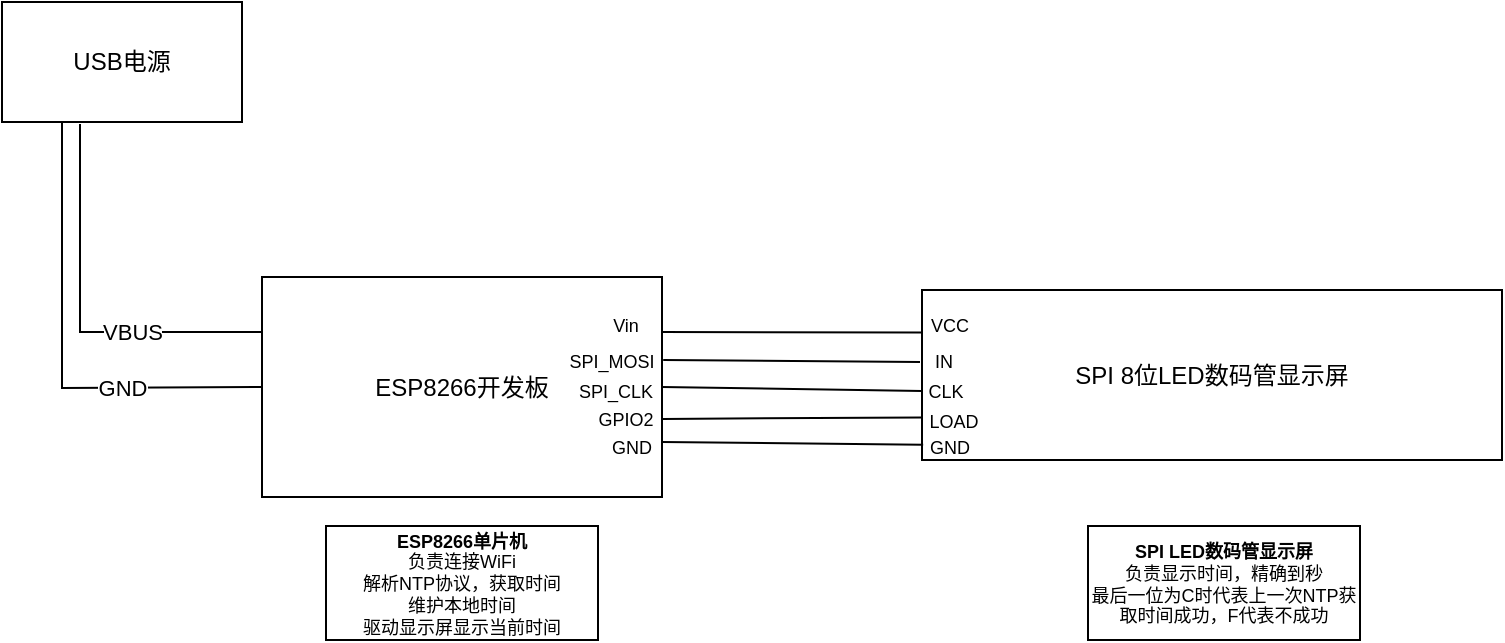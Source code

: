 <mxfile version="20.5.1" type="github">
  <diagram id="xDvwOLDfmY0kak_MDMXG" name="Page-1">
    <mxGraphModel dx="981" dy="508" grid="1" gridSize="1" guides="1" tooltips="1" connect="1" arrows="1" fold="1" page="1" pageScale="1" pageWidth="850" pageHeight="1100" math="0" shadow="0">
      <root>
        <mxCell id="0" />
        <mxCell id="1" parent="0" />
        <mxCell id="0OS4GDLedx3yr6wNYJrS-1" value="ESP8266开发板" style="rounded=0;whiteSpace=wrap;html=1;" parent="1" vertex="1">
          <mxGeometry x="160" y="227.5" width="200" height="110" as="geometry" />
        </mxCell>
        <mxCell id="0OS4GDLedx3yr6wNYJrS-2" value="SPI 8位LED数码管显示屏" style="rounded=0;whiteSpace=wrap;html=1;" parent="1" vertex="1">
          <mxGeometry x="490" y="234" width="290" height="85" as="geometry" />
        </mxCell>
        <mxCell id="0OS4GDLedx3yr6wNYJrS-3" value="USB电源" style="rounded=0;whiteSpace=wrap;html=1;" parent="1" vertex="1">
          <mxGeometry x="30" y="90" width="120" height="60" as="geometry" />
        </mxCell>
        <mxCell id="0OS4GDLedx3yr6wNYJrS-4" value="" style="endArrow=none;html=1;rounded=0;entryX=0.325;entryY=1.017;entryDx=0;entryDy=0;entryPerimeter=0;exitX=0;exitY=0.25;exitDx=0;exitDy=0;" parent="1" source="0OS4GDLedx3yr6wNYJrS-1" target="0OS4GDLedx3yr6wNYJrS-3" edge="1">
          <mxGeometry width="50" height="50" relative="1" as="geometry">
            <mxPoint x="400" y="430" as="sourcePoint" />
            <mxPoint x="450" y="380" as="targetPoint" />
            <Array as="points">
              <mxPoint x="69" y="255" />
            </Array>
          </mxGeometry>
        </mxCell>
        <mxCell id="0OS4GDLedx3yr6wNYJrS-6" value="VBUS" style="edgeLabel;html=1;align=center;verticalAlign=middle;resizable=0;points=[];" parent="0OS4GDLedx3yr6wNYJrS-4" vertex="1" connectable="0">
          <mxGeometry x="-0.333" relative="1" as="geometry">
            <mxPoint as="offset" />
          </mxGeometry>
        </mxCell>
        <mxCell id="0OS4GDLedx3yr6wNYJrS-5" value="" style="endArrow=none;html=1;rounded=0;entryX=0.25;entryY=1;entryDx=0;entryDy=0;exitX=0;exitY=0.5;exitDx=0;exitDy=0;" parent="1" source="0OS4GDLedx3yr6wNYJrS-1" target="0OS4GDLedx3yr6wNYJrS-3" edge="1">
          <mxGeometry width="50" height="50" relative="1" as="geometry">
            <mxPoint x="400" y="430" as="sourcePoint" />
            <mxPoint x="450" y="380" as="targetPoint" />
            <Array as="points">
              <mxPoint x="60" y="283" />
            </Array>
          </mxGeometry>
        </mxCell>
        <mxCell id="0OS4GDLedx3yr6wNYJrS-7" value="GND" style="edgeLabel;html=1;align=center;verticalAlign=middle;resizable=0;points=[];" parent="0OS4GDLedx3yr6wNYJrS-5" vertex="1" connectable="0">
          <mxGeometry x="-0.315" relative="1" as="geometry">
            <mxPoint x="10" as="offset" />
          </mxGeometry>
        </mxCell>
        <mxCell id="bNrwILVf-Zr8JwfPkbtk-2" value="" style="endArrow=none;html=1;rounded=0;exitX=1;exitY=0.25;exitDx=0;exitDy=0;entryX=0;entryY=0.25;entryDx=0;entryDy=0;" edge="1" parent="1" source="0OS4GDLedx3yr6wNYJrS-1" target="0OS4GDLedx3yr6wNYJrS-2">
          <mxGeometry width="50" height="50" relative="1" as="geometry">
            <mxPoint x="370" y="370" as="sourcePoint" />
            <mxPoint x="420" y="320" as="targetPoint" />
          </mxGeometry>
        </mxCell>
        <mxCell id="bNrwILVf-Zr8JwfPkbtk-3" value="" style="endArrow=none;html=1;rounded=0;exitX=1;exitY=0.75;exitDx=0;exitDy=0;entryX=0.002;entryY=0.91;entryDx=0;entryDy=0;entryPerimeter=0;" edge="1" parent="1" source="0OS4GDLedx3yr6wNYJrS-1" target="0OS4GDLedx3yr6wNYJrS-2">
          <mxGeometry width="50" height="50" relative="1" as="geometry">
            <mxPoint x="372" y="374" as="sourcePoint" />
            <mxPoint x="486" y="310" as="targetPoint" />
          </mxGeometry>
        </mxCell>
        <mxCell id="bNrwILVf-Zr8JwfPkbtk-6" value="Vin" style="text;html=1;strokeColor=none;fillColor=none;align=center;verticalAlign=middle;whiteSpace=wrap;rounded=0;fontSize=9;" vertex="1" parent="1">
          <mxGeometry x="330" y="246" width="24" height="12" as="geometry" />
        </mxCell>
        <mxCell id="bNrwILVf-Zr8JwfPkbtk-7" value="VCC" style="text;html=1;strokeColor=none;fillColor=none;align=center;verticalAlign=middle;whiteSpace=wrap;rounded=0;fontSize=9;" vertex="1" parent="1">
          <mxGeometry x="492" y="246" width="24" height="12" as="geometry" />
        </mxCell>
        <mxCell id="bNrwILVf-Zr8JwfPkbtk-9" value="GND" style="text;html=1;strokeColor=none;fillColor=none;align=center;verticalAlign=middle;whiteSpace=wrap;rounded=0;fontSize=9;" vertex="1" parent="1">
          <mxGeometry x="333" y="307" width="24" height="12" as="geometry" />
        </mxCell>
        <mxCell id="bNrwILVf-Zr8JwfPkbtk-10" value="GND" style="text;html=1;strokeColor=none;fillColor=none;align=center;verticalAlign=middle;whiteSpace=wrap;rounded=0;fontSize=9;" vertex="1" parent="1">
          <mxGeometry x="492" y="307" width="24" height="12" as="geometry" />
        </mxCell>
        <mxCell id="bNrwILVf-Zr8JwfPkbtk-12" value="SPI_MOSI" style="text;html=1;strokeColor=none;fillColor=none;align=center;verticalAlign=middle;whiteSpace=wrap;rounded=0;fontSize=9;" vertex="1" parent="1">
          <mxGeometry x="323" y="264" width="24" height="12" as="geometry" />
        </mxCell>
        <mxCell id="bNrwILVf-Zr8JwfPkbtk-13" value="IN" style="text;html=1;strokeColor=none;fillColor=none;align=center;verticalAlign=middle;whiteSpace=wrap;rounded=0;fontSize=9;" vertex="1" parent="1">
          <mxGeometry x="489" y="264" width="24" height="12" as="geometry" />
        </mxCell>
        <mxCell id="bNrwILVf-Zr8JwfPkbtk-14" value="CLK" style="text;html=1;strokeColor=none;fillColor=none;align=center;verticalAlign=middle;whiteSpace=wrap;rounded=0;fontSize=9;" vertex="1" parent="1">
          <mxGeometry x="490" y="278.5" width="24" height="12" as="geometry" />
        </mxCell>
        <mxCell id="bNrwILVf-Zr8JwfPkbtk-15" value="LOAD" style="text;html=1;strokeColor=none;fillColor=none;align=center;verticalAlign=middle;whiteSpace=wrap;rounded=0;fontSize=9;" vertex="1" parent="1">
          <mxGeometry x="494" y="293.5" width="24" height="12" as="geometry" />
        </mxCell>
        <mxCell id="bNrwILVf-Zr8JwfPkbtk-16" value="SPI_CLK" style="text;html=1;strokeColor=none;fillColor=none;align=center;verticalAlign=middle;whiteSpace=wrap;rounded=0;fontSize=9;" vertex="1" parent="1">
          <mxGeometry x="325" y="278.5" width="24" height="12" as="geometry" />
        </mxCell>
        <mxCell id="bNrwILVf-Zr8JwfPkbtk-18" value="GPIO2" style="text;html=1;strokeColor=none;fillColor=none;align=center;verticalAlign=middle;whiteSpace=wrap;rounded=0;fontSize=9;" vertex="1" parent="1">
          <mxGeometry x="330" y="292.5" width="24" height="12" as="geometry" />
        </mxCell>
        <mxCell id="bNrwILVf-Zr8JwfPkbtk-20" value="" style="endArrow=none;html=1;rounded=0;fontSize=9;exitX=1.003;exitY=0.377;exitDx=0;exitDy=0;exitPerimeter=0;entryX=0;entryY=0.5;entryDx=0;entryDy=0;" edge="1" parent="1" source="0OS4GDLedx3yr6wNYJrS-1" target="bNrwILVf-Zr8JwfPkbtk-13">
          <mxGeometry width="50" height="50" relative="1" as="geometry">
            <mxPoint x="372" y="350" as="sourcePoint" />
            <mxPoint x="422" y="300" as="targetPoint" />
          </mxGeometry>
        </mxCell>
        <mxCell id="bNrwILVf-Zr8JwfPkbtk-21" value="" style="endArrow=none;html=1;rounded=0;fontSize=9;exitX=1;exitY=0.5;exitDx=0;exitDy=0;entryX=0;entryY=0.5;entryDx=0;entryDy=0;" edge="1" parent="1" source="0OS4GDLedx3yr6wNYJrS-1" target="bNrwILVf-Zr8JwfPkbtk-14">
          <mxGeometry width="50" height="50" relative="1" as="geometry">
            <mxPoint x="373" y="349" as="sourcePoint" />
            <mxPoint x="423" y="299" as="targetPoint" />
          </mxGeometry>
        </mxCell>
        <mxCell id="bNrwILVf-Zr8JwfPkbtk-22" value="" style="endArrow=none;html=1;rounded=0;fontSize=9;exitX=1.001;exitY=0.645;exitDx=0;exitDy=0;exitPerimeter=0;entryX=0;entryY=0.75;entryDx=0;entryDy=0;" edge="1" parent="1" source="0OS4GDLedx3yr6wNYJrS-1" target="0OS4GDLedx3yr6wNYJrS-2">
          <mxGeometry width="50" height="50" relative="1" as="geometry">
            <mxPoint x="373" y="349" as="sourcePoint" />
            <mxPoint x="489" y="300" as="targetPoint" />
          </mxGeometry>
        </mxCell>
        <mxCell id="bNrwILVf-Zr8JwfPkbtk-25" value="&lt;b&gt;ESP8266单片机&lt;/b&gt;&lt;br&gt;负责连接WiFi&lt;br&gt;解析NTP协议，获取时间&lt;br&gt;维护本地时间&lt;br&gt;驱动显示屏显示当前时间" style="text;html=1;strokeColor=default;fillColor=none;align=center;verticalAlign=middle;whiteSpace=wrap;rounded=0;fontSize=9;" vertex="1" parent="1">
          <mxGeometry x="192" y="352" width="136" height="57" as="geometry" />
        </mxCell>
        <mxCell id="bNrwILVf-Zr8JwfPkbtk-26" value="&lt;b&gt;SPI LED数码管显示屏&lt;/b&gt;&lt;br&gt;负责显示时间，精确到秒&lt;br&gt;最后一位为C时代表上一次NTP获取时间成功，F代表不成功" style="text;html=1;strokeColor=default;fillColor=none;align=center;verticalAlign=middle;whiteSpace=wrap;rounded=0;fontSize=9;" vertex="1" parent="1">
          <mxGeometry x="573" y="352" width="136" height="57" as="geometry" />
        </mxCell>
      </root>
    </mxGraphModel>
  </diagram>
</mxfile>
